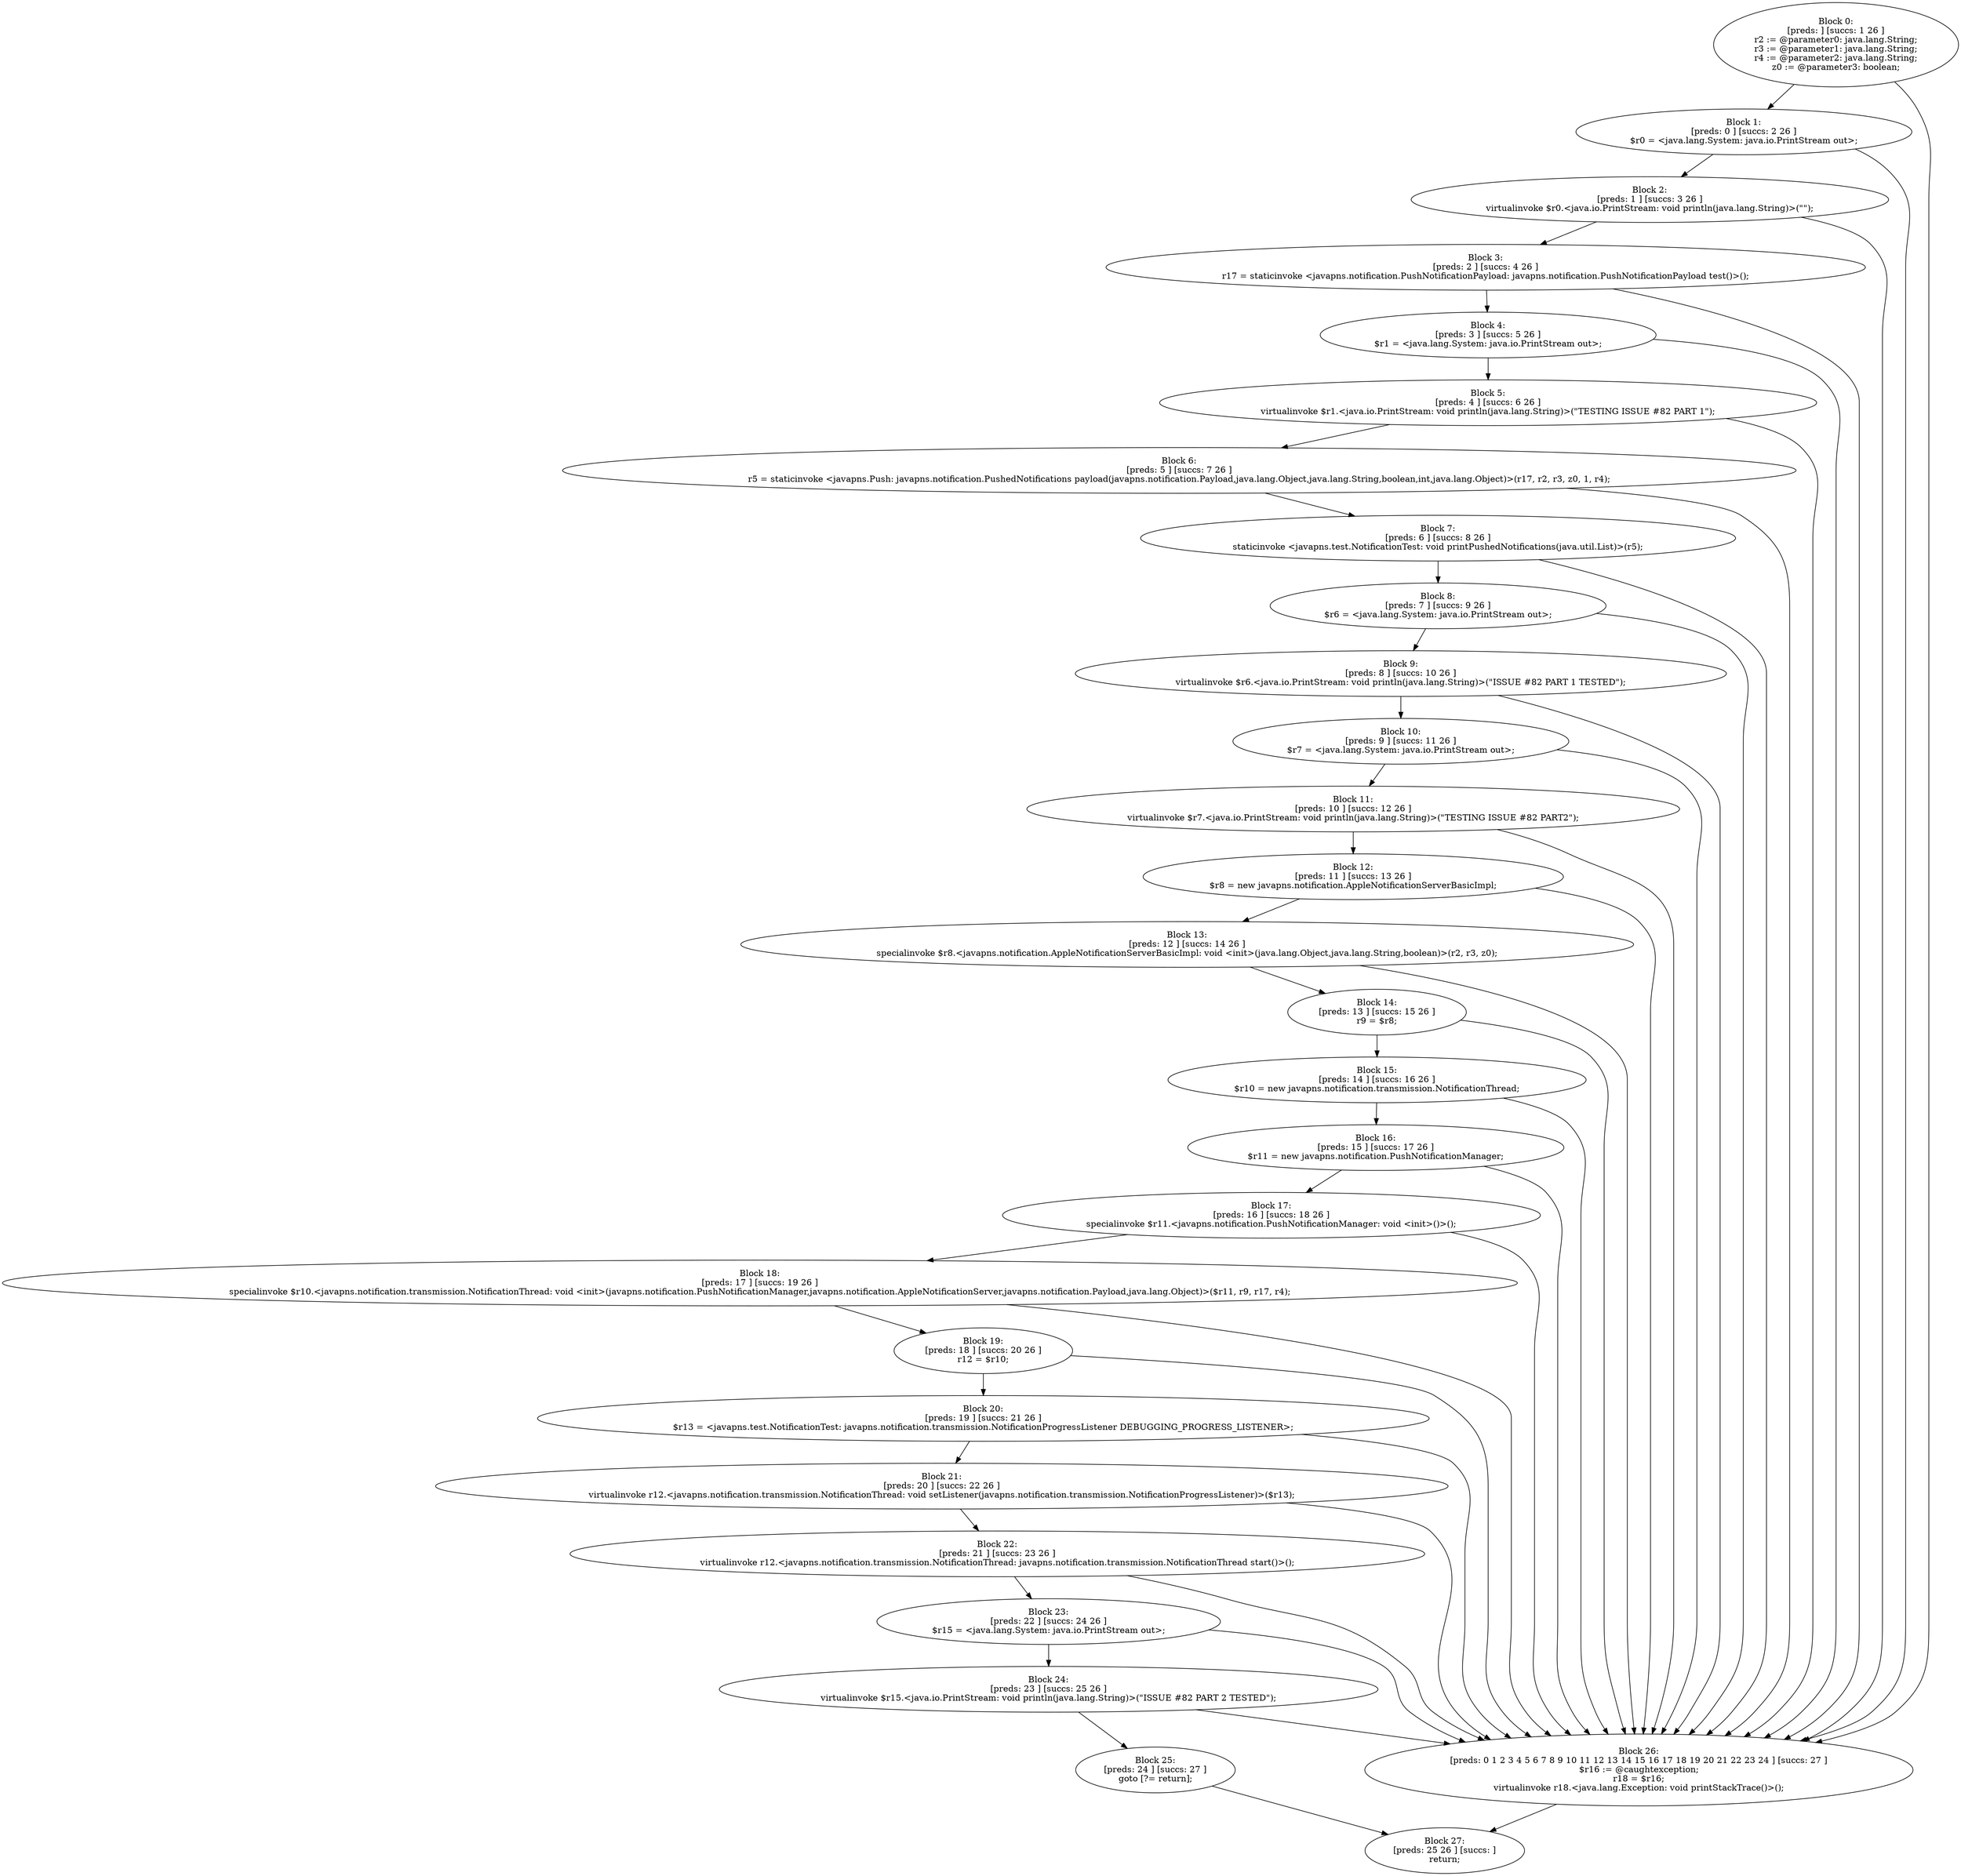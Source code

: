 digraph "unitGraph" {
    "Block 0:
[preds: ] [succs: 1 26 ]
r2 := @parameter0: java.lang.String;
r3 := @parameter1: java.lang.String;
r4 := @parameter2: java.lang.String;
z0 := @parameter3: boolean;
"
    "Block 1:
[preds: 0 ] [succs: 2 26 ]
$r0 = <java.lang.System: java.io.PrintStream out>;
"
    "Block 2:
[preds: 1 ] [succs: 3 26 ]
virtualinvoke $r0.<java.io.PrintStream: void println(java.lang.String)>(\"\");
"
    "Block 3:
[preds: 2 ] [succs: 4 26 ]
r17 = staticinvoke <javapns.notification.PushNotificationPayload: javapns.notification.PushNotificationPayload test()>();
"
    "Block 4:
[preds: 3 ] [succs: 5 26 ]
$r1 = <java.lang.System: java.io.PrintStream out>;
"
    "Block 5:
[preds: 4 ] [succs: 6 26 ]
virtualinvoke $r1.<java.io.PrintStream: void println(java.lang.String)>(\"TESTING ISSUE #82 PART 1\");
"
    "Block 6:
[preds: 5 ] [succs: 7 26 ]
r5 = staticinvoke <javapns.Push: javapns.notification.PushedNotifications payload(javapns.notification.Payload,java.lang.Object,java.lang.String,boolean,int,java.lang.Object)>(r17, r2, r3, z0, 1, r4);
"
    "Block 7:
[preds: 6 ] [succs: 8 26 ]
staticinvoke <javapns.test.NotificationTest: void printPushedNotifications(java.util.List)>(r5);
"
    "Block 8:
[preds: 7 ] [succs: 9 26 ]
$r6 = <java.lang.System: java.io.PrintStream out>;
"
    "Block 9:
[preds: 8 ] [succs: 10 26 ]
virtualinvoke $r6.<java.io.PrintStream: void println(java.lang.String)>(\"ISSUE #82 PART 1 TESTED\");
"
    "Block 10:
[preds: 9 ] [succs: 11 26 ]
$r7 = <java.lang.System: java.io.PrintStream out>;
"
    "Block 11:
[preds: 10 ] [succs: 12 26 ]
virtualinvoke $r7.<java.io.PrintStream: void println(java.lang.String)>(\"TESTING ISSUE #82 PART2\");
"
    "Block 12:
[preds: 11 ] [succs: 13 26 ]
$r8 = new javapns.notification.AppleNotificationServerBasicImpl;
"
    "Block 13:
[preds: 12 ] [succs: 14 26 ]
specialinvoke $r8.<javapns.notification.AppleNotificationServerBasicImpl: void <init>(java.lang.Object,java.lang.String,boolean)>(r2, r3, z0);
"
    "Block 14:
[preds: 13 ] [succs: 15 26 ]
r9 = $r8;
"
    "Block 15:
[preds: 14 ] [succs: 16 26 ]
$r10 = new javapns.notification.transmission.NotificationThread;
"
    "Block 16:
[preds: 15 ] [succs: 17 26 ]
$r11 = new javapns.notification.PushNotificationManager;
"
    "Block 17:
[preds: 16 ] [succs: 18 26 ]
specialinvoke $r11.<javapns.notification.PushNotificationManager: void <init>()>();
"
    "Block 18:
[preds: 17 ] [succs: 19 26 ]
specialinvoke $r10.<javapns.notification.transmission.NotificationThread: void <init>(javapns.notification.PushNotificationManager,javapns.notification.AppleNotificationServer,javapns.notification.Payload,java.lang.Object)>($r11, r9, r17, r4);
"
    "Block 19:
[preds: 18 ] [succs: 20 26 ]
r12 = $r10;
"
    "Block 20:
[preds: 19 ] [succs: 21 26 ]
$r13 = <javapns.test.NotificationTest: javapns.notification.transmission.NotificationProgressListener DEBUGGING_PROGRESS_LISTENER>;
"
    "Block 21:
[preds: 20 ] [succs: 22 26 ]
virtualinvoke r12.<javapns.notification.transmission.NotificationThread: void setListener(javapns.notification.transmission.NotificationProgressListener)>($r13);
"
    "Block 22:
[preds: 21 ] [succs: 23 26 ]
virtualinvoke r12.<javapns.notification.transmission.NotificationThread: javapns.notification.transmission.NotificationThread start()>();
"
    "Block 23:
[preds: 22 ] [succs: 24 26 ]
$r15 = <java.lang.System: java.io.PrintStream out>;
"
    "Block 24:
[preds: 23 ] [succs: 25 26 ]
virtualinvoke $r15.<java.io.PrintStream: void println(java.lang.String)>(\"ISSUE #82 PART 2 TESTED\");
"
    "Block 25:
[preds: 24 ] [succs: 27 ]
goto [?= return];
"
    "Block 26:
[preds: 0 1 2 3 4 5 6 7 8 9 10 11 12 13 14 15 16 17 18 19 20 21 22 23 24 ] [succs: 27 ]
$r16 := @caughtexception;
r18 = $r16;
virtualinvoke r18.<java.lang.Exception: void printStackTrace()>();
"
    "Block 27:
[preds: 25 26 ] [succs: ]
return;
"
    "Block 0:
[preds: ] [succs: 1 26 ]
r2 := @parameter0: java.lang.String;
r3 := @parameter1: java.lang.String;
r4 := @parameter2: java.lang.String;
z0 := @parameter3: boolean;
"->"Block 1:
[preds: 0 ] [succs: 2 26 ]
$r0 = <java.lang.System: java.io.PrintStream out>;
";
    "Block 0:
[preds: ] [succs: 1 26 ]
r2 := @parameter0: java.lang.String;
r3 := @parameter1: java.lang.String;
r4 := @parameter2: java.lang.String;
z0 := @parameter3: boolean;
"->"Block 26:
[preds: 0 1 2 3 4 5 6 7 8 9 10 11 12 13 14 15 16 17 18 19 20 21 22 23 24 ] [succs: 27 ]
$r16 := @caughtexception;
r18 = $r16;
virtualinvoke r18.<java.lang.Exception: void printStackTrace()>();
";
    "Block 1:
[preds: 0 ] [succs: 2 26 ]
$r0 = <java.lang.System: java.io.PrintStream out>;
"->"Block 2:
[preds: 1 ] [succs: 3 26 ]
virtualinvoke $r0.<java.io.PrintStream: void println(java.lang.String)>(\"\");
";
    "Block 1:
[preds: 0 ] [succs: 2 26 ]
$r0 = <java.lang.System: java.io.PrintStream out>;
"->"Block 26:
[preds: 0 1 2 3 4 5 6 7 8 9 10 11 12 13 14 15 16 17 18 19 20 21 22 23 24 ] [succs: 27 ]
$r16 := @caughtexception;
r18 = $r16;
virtualinvoke r18.<java.lang.Exception: void printStackTrace()>();
";
    "Block 2:
[preds: 1 ] [succs: 3 26 ]
virtualinvoke $r0.<java.io.PrintStream: void println(java.lang.String)>(\"\");
"->"Block 3:
[preds: 2 ] [succs: 4 26 ]
r17 = staticinvoke <javapns.notification.PushNotificationPayload: javapns.notification.PushNotificationPayload test()>();
";
    "Block 2:
[preds: 1 ] [succs: 3 26 ]
virtualinvoke $r0.<java.io.PrintStream: void println(java.lang.String)>(\"\");
"->"Block 26:
[preds: 0 1 2 3 4 5 6 7 8 9 10 11 12 13 14 15 16 17 18 19 20 21 22 23 24 ] [succs: 27 ]
$r16 := @caughtexception;
r18 = $r16;
virtualinvoke r18.<java.lang.Exception: void printStackTrace()>();
";
    "Block 3:
[preds: 2 ] [succs: 4 26 ]
r17 = staticinvoke <javapns.notification.PushNotificationPayload: javapns.notification.PushNotificationPayload test()>();
"->"Block 4:
[preds: 3 ] [succs: 5 26 ]
$r1 = <java.lang.System: java.io.PrintStream out>;
";
    "Block 3:
[preds: 2 ] [succs: 4 26 ]
r17 = staticinvoke <javapns.notification.PushNotificationPayload: javapns.notification.PushNotificationPayload test()>();
"->"Block 26:
[preds: 0 1 2 3 4 5 6 7 8 9 10 11 12 13 14 15 16 17 18 19 20 21 22 23 24 ] [succs: 27 ]
$r16 := @caughtexception;
r18 = $r16;
virtualinvoke r18.<java.lang.Exception: void printStackTrace()>();
";
    "Block 4:
[preds: 3 ] [succs: 5 26 ]
$r1 = <java.lang.System: java.io.PrintStream out>;
"->"Block 5:
[preds: 4 ] [succs: 6 26 ]
virtualinvoke $r1.<java.io.PrintStream: void println(java.lang.String)>(\"TESTING ISSUE #82 PART 1\");
";
    "Block 4:
[preds: 3 ] [succs: 5 26 ]
$r1 = <java.lang.System: java.io.PrintStream out>;
"->"Block 26:
[preds: 0 1 2 3 4 5 6 7 8 9 10 11 12 13 14 15 16 17 18 19 20 21 22 23 24 ] [succs: 27 ]
$r16 := @caughtexception;
r18 = $r16;
virtualinvoke r18.<java.lang.Exception: void printStackTrace()>();
";
    "Block 5:
[preds: 4 ] [succs: 6 26 ]
virtualinvoke $r1.<java.io.PrintStream: void println(java.lang.String)>(\"TESTING ISSUE #82 PART 1\");
"->"Block 6:
[preds: 5 ] [succs: 7 26 ]
r5 = staticinvoke <javapns.Push: javapns.notification.PushedNotifications payload(javapns.notification.Payload,java.lang.Object,java.lang.String,boolean,int,java.lang.Object)>(r17, r2, r3, z0, 1, r4);
";
    "Block 5:
[preds: 4 ] [succs: 6 26 ]
virtualinvoke $r1.<java.io.PrintStream: void println(java.lang.String)>(\"TESTING ISSUE #82 PART 1\");
"->"Block 26:
[preds: 0 1 2 3 4 5 6 7 8 9 10 11 12 13 14 15 16 17 18 19 20 21 22 23 24 ] [succs: 27 ]
$r16 := @caughtexception;
r18 = $r16;
virtualinvoke r18.<java.lang.Exception: void printStackTrace()>();
";
    "Block 6:
[preds: 5 ] [succs: 7 26 ]
r5 = staticinvoke <javapns.Push: javapns.notification.PushedNotifications payload(javapns.notification.Payload,java.lang.Object,java.lang.String,boolean,int,java.lang.Object)>(r17, r2, r3, z0, 1, r4);
"->"Block 7:
[preds: 6 ] [succs: 8 26 ]
staticinvoke <javapns.test.NotificationTest: void printPushedNotifications(java.util.List)>(r5);
";
    "Block 6:
[preds: 5 ] [succs: 7 26 ]
r5 = staticinvoke <javapns.Push: javapns.notification.PushedNotifications payload(javapns.notification.Payload,java.lang.Object,java.lang.String,boolean,int,java.lang.Object)>(r17, r2, r3, z0, 1, r4);
"->"Block 26:
[preds: 0 1 2 3 4 5 6 7 8 9 10 11 12 13 14 15 16 17 18 19 20 21 22 23 24 ] [succs: 27 ]
$r16 := @caughtexception;
r18 = $r16;
virtualinvoke r18.<java.lang.Exception: void printStackTrace()>();
";
    "Block 7:
[preds: 6 ] [succs: 8 26 ]
staticinvoke <javapns.test.NotificationTest: void printPushedNotifications(java.util.List)>(r5);
"->"Block 8:
[preds: 7 ] [succs: 9 26 ]
$r6 = <java.lang.System: java.io.PrintStream out>;
";
    "Block 7:
[preds: 6 ] [succs: 8 26 ]
staticinvoke <javapns.test.NotificationTest: void printPushedNotifications(java.util.List)>(r5);
"->"Block 26:
[preds: 0 1 2 3 4 5 6 7 8 9 10 11 12 13 14 15 16 17 18 19 20 21 22 23 24 ] [succs: 27 ]
$r16 := @caughtexception;
r18 = $r16;
virtualinvoke r18.<java.lang.Exception: void printStackTrace()>();
";
    "Block 8:
[preds: 7 ] [succs: 9 26 ]
$r6 = <java.lang.System: java.io.PrintStream out>;
"->"Block 9:
[preds: 8 ] [succs: 10 26 ]
virtualinvoke $r6.<java.io.PrintStream: void println(java.lang.String)>(\"ISSUE #82 PART 1 TESTED\");
";
    "Block 8:
[preds: 7 ] [succs: 9 26 ]
$r6 = <java.lang.System: java.io.PrintStream out>;
"->"Block 26:
[preds: 0 1 2 3 4 5 6 7 8 9 10 11 12 13 14 15 16 17 18 19 20 21 22 23 24 ] [succs: 27 ]
$r16 := @caughtexception;
r18 = $r16;
virtualinvoke r18.<java.lang.Exception: void printStackTrace()>();
";
    "Block 9:
[preds: 8 ] [succs: 10 26 ]
virtualinvoke $r6.<java.io.PrintStream: void println(java.lang.String)>(\"ISSUE #82 PART 1 TESTED\");
"->"Block 10:
[preds: 9 ] [succs: 11 26 ]
$r7 = <java.lang.System: java.io.PrintStream out>;
";
    "Block 9:
[preds: 8 ] [succs: 10 26 ]
virtualinvoke $r6.<java.io.PrintStream: void println(java.lang.String)>(\"ISSUE #82 PART 1 TESTED\");
"->"Block 26:
[preds: 0 1 2 3 4 5 6 7 8 9 10 11 12 13 14 15 16 17 18 19 20 21 22 23 24 ] [succs: 27 ]
$r16 := @caughtexception;
r18 = $r16;
virtualinvoke r18.<java.lang.Exception: void printStackTrace()>();
";
    "Block 10:
[preds: 9 ] [succs: 11 26 ]
$r7 = <java.lang.System: java.io.PrintStream out>;
"->"Block 11:
[preds: 10 ] [succs: 12 26 ]
virtualinvoke $r7.<java.io.PrintStream: void println(java.lang.String)>(\"TESTING ISSUE #82 PART2\");
";
    "Block 10:
[preds: 9 ] [succs: 11 26 ]
$r7 = <java.lang.System: java.io.PrintStream out>;
"->"Block 26:
[preds: 0 1 2 3 4 5 6 7 8 9 10 11 12 13 14 15 16 17 18 19 20 21 22 23 24 ] [succs: 27 ]
$r16 := @caughtexception;
r18 = $r16;
virtualinvoke r18.<java.lang.Exception: void printStackTrace()>();
";
    "Block 11:
[preds: 10 ] [succs: 12 26 ]
virtualinvoke $r7.<java.io.PrintStream: void println(java.lang.String)>(\"TESTING ISSUE #82 PART2\");
"->"Block 12:
[preds: 11 ] [succs: 13 26 ]
$r8 = new javapns.notification.AppleNotificationServerBasicImpl;
";
    "Block 11:
[preds: 10 ] [succs: 12 26 ]
virtualinvoke $r7.<java.io.PrintStream: void println(java.lang.String)>(\"TESTING ISSUE #82 PART2\");
"->"Block 26:
[preds: 0 1 2 3 4 5 6 7 8 9 10 11 12 13 14 15 16 17 18 19 20 21 22 23 24 ] [succs: 27 ]
$r16 := @caughtexception;
r18 = $r16;
virtualinvoke r18.<java.lang.Exception: void printStackTrace()>();
";
    "Block 12:
[preds: 11 ] [succs: 13 26 ]
$r8 = new javapns.notification.AppleNotificationServerBasicImpl;
"->"Block 13:
[preds: 12 ] [succs: 14 26 ]
specialinvoke $r8.<javapns.notification.AppleNotificationServerBasicImpl: void <init>(java.lang.Object,java.lang.String,boolean)>(r2, r3, z0);
";
    "Block 12:
[preds: 11 ] [succs: 13 26 ]
$r8 = new javapns.notification.AppleNotificationServerBasicImpl;
"->"Block 26:
[preds: 0 1 2 3 4 5 6 7 8 9 10 11 12 13 14 15 16 17 18 19 20 21 22 23 24 ] [succs: 27 ]
$r16 := @caughtexception;
r18 = $r16;
virtualinvoke r18.<java.lang.Exception: void printStackTrace()>();
";
    "Block 13:
[preds: 12 ] [succs: 14 26 ]
specialinvoke $r8.<javapns.notification.AppleNotificationServerBasicImpl: void <init>(java.lang.Object,java.lang.String,boolean)>(r2, r3, z0);
"->"Block 14:
[preds: 13 ] [succs: 15 26 ]
r9 = $r8;
";
    "Block 13:
[preds: 12 ] [succs: 14 26 ]
specialinvoke $r8.<javapns.notification.AppleNotificationServerBasicImpl: void <init>(java.lang.Object,java.lang.String,boolean)>(r2, r3, z0);
"->"Block 26:
[preds: 0 1 2 3 4 5 6 7 8 9 10 11 12 13 14 15 16 17 18 19 20 21 22 23 24 ] [succs: 27 ]
$r16 := @caughtexception;
r18 = $r16;
virtualinvoke r18.<java.lang.Exception: void printStackTrace()>();
";
    "Block 14:
[preds: 13 ] [succs: 15 26 ]
r9 = $r8;
"->"Block 15:
[preds: 14 ] [succs: 16 26 ]
$r10 = new javapns.notification.transmission.NotificationThread;
";
    "Block 14:
[preds: 13 ] [succs: 15 26 ]
r9 = $r8;
"->"Block 26:
[preds: 0 1 2 3 4 5 6 7 8 9 10 11 12 13 14 15 16 17 18 19 20 21 22 23 24 ] [succs: 27 ]
$r16 := @caughtexception;
r18 = $r16;
virtualinvoke r18.<java.lang.Exception: void printStackTrace()>();
";
    "Block 15:
[preds: 14 ] [succs: 16 26 ]
$r10 = new javapns.notification.transmission.NotificationThread;
"->"Block 16:
[preds: 15 ] [succs: 17 26 ]
$r11 = new javapns.notification.PushNotificationManager;
";
    "Block 15:
[preds: 14 ] [succs: 16 26 ]
$r10 = new javapns.notification.transmission.NotificationThread;
"->"Block 26:
[preds: 0 1 2 3 4 5 6 7 8 9 10 11 12 13 14 15 16 17 18 19 20 21 22 23 24 ] [succs: 27 ]
$r16 := @caughtexception;
r18 = $r16;
virtualinvoke r18.<java.lang.Exception: void printStackTrace()>();
";
    "Block 16:
[preds: 15 ] [succs: 17 26 ]
$r11 = new javapns.notification.PushNotificationManager;
"->"Block 17:
[preds: 16 ] [succs: 18 26 ]
specialinvoke $r11.<javapns.notification.PushNotificationManager: void <init>()>();
";
    "Block 16:
[preds: 15 ] [succs: 17 26 ]
$r11 = new javapns.notification.PushNotificationManager;
"->"Block 26:
[preds: 0 1 2 3 4 5 6 7 8 9 10 11 12 13 14 15 16 17 18 19 20 21 22 23 24 ] [succs: 27 ]
$r16 := @caughtexception;
r18 = $r16;
virtualinvoke r18.<java.lang.Exception: void printStackTrace()>();
";
    "Block 17:
[preds: 16 ] [succs: 18 26 ]
specialinvoke $r11.<javapns.notification.PushNotificationManager: void <init>()>();
"->"Block 18:
[preds: 17 ] [succs: 19 26 ]
specialinvoke $r10.<javapns.notification.transmission.NotificationThread: void <init>(javapns.notification.PushNotificationManager,javapns.notification.AppleNotificationServer,javapns.notification.Payload,java.lang.Object)>($r11, r9, r17, r4);
";
    "Block 17:
[preds: 16 ] [succs: 18 26 ]
specialinvoke $r11.<javapns.notification.PushNotificationManager: void <init>()>();
"->"Block 26:
[preds: 0 1 2 3 4 5 6 7 8 9 10 11 12 13 14 15 16 17 18 19 20 21 22 23 24 ] [succs: 27 ]
$r16 := @caughtexception;
r18 = $r16;
virtualinvoke r18.<java.lang.Exception: void printStackTrace()>();
";
    "Block 18:
[preds: 17 ] [succs: 19 26 ]
specialinvoke $r10.<javapns.notification.transmission.NotificationThread: void <init>(javapns.notification.PushNotificationManager,javapns.notification.AppleNotificationServer,javapns.notification.Payload,java.lang.Object)>($r11, r9, r17, r4);
"->"Block 19:
[preds: 18 ] [succs: 20 26 ]
r12 = $r10;
";
    "Block 18:
[preds: 17 ] [succs: 19 26 ]
specialinvoke $r10.<javapns.notification.transmission.NotificationThread: void <init>(javapns.notification.PushNotificationManager,javapns.notification.AppleNotificationServer,javapns.notification.Payload,java.lang.Object)>($r11, r9, r17, r4);
"->"Block 26:
[preds: 0 1 2 3 4 5 6 7 8 9 10 11 12 13 14 15 16 17 18 19 20 21 22 23 24 ] [succs: 27 ]
$r16 := @caughtexception;
r18 = $r16;
virtualinvoke r18.<java.lang.Exception: void printStackTrace()>();
";
    "Block 19:
[preds: 18 ] [succs: 20 26 ]
r12 = $r10;
"->"Block 20:
[preds: 19 ] [succs: 21 26 ]
$r13 = <javapns.test.NotificationTest: javapns.notification.transmission.NotificationProgressListener DEBUGGING_PROGRESS_LISTENER>;
";
    "Block 19:
[preds: 18 ] [succs: 20 26 ]
r12 = $r10;
"->"Block 26:
[preds: 0 1 2 3 4 5 6 7 8 9 10 11 12 13 14 15 16 17 18 19 20 21 22 23 24 ] [succs: 27 ]
$r16 := @caughtexception;
r18 = $r16;
virtualinvoke r18.<java.lang.Exception: void printStackTrace()>();
";
    "Block 20:
[preds: 19 ] [succs: 21 26 ]
$r13 = <javapns.test.NotificationTest: javapns.notification.transmission.NotificationProgressListener DEBUGGING_PROGRESS_LISTENER>;
"->"Block 21:
[preds: 20 ] [succs: 22 26 ]
virtualinvoke r12.<javapns.notification.transmission.NotificationThread: void setListener(javapns.notification.transmission.NotificationProgressListener)>($r13);
";
    "Block 20:
[preds: 19 ] [succs: 21 26 ]
$r13 = <javapns.test.NotificationTest: javapns.notification.transmission.NotificationProgressListener DEBUGGING_PROGRESS_LISTENER>;
"->"Block 26:
[preds: 0 1 2 3 4 5 6 7 8 9 10 11 12 13 14 15 16 17 18 19 20 21 22 23 24 ] [succs: 27 ]
$r16 := @caughtexception;
r18 = $r16;
virtualinvoke r18.<java.lang.Exception: void printStackTrace()>();
";
    "Block 21:
[preds: 20 ] [succs: 22 26 ]
virtualinvoke r12.<javapns.notification.transmission.NotificationThread: void setListener(javapns.notification.transmission.NotificationProgressListener)>($r13);
"->"Block 22:
[preds: 21 ] [succs: 23 26 ]
virtualinvoke r12.<javapns.notification.transmission.NotificationThread: javapns.notification.transmission.NotificationThread start()>();
";
    "Block 21:
[preds: 20 ] [succs: 22 26 ]
virtualinvoke r12.<javapns.notification.transmission.NotificationThread: void setListener(javapns.notification.transmission.NotificationProgressListener)>($r13);
"->"Block 26:
[preds: 0 1 2 3 4 5 6 7 8 9 10 11 12 13 14 15 16 17 18 19 20 21 22 23 24 ] [succs: 27 ]
$r16 := @caughtexception;
r18 = $r16;
virtualinvoke r18.<java.lang.Exception: void printStackTrace()>();
";
    "Block 22:
[preds: 21 ] [succs: 23 26 ]
virtualinvoke r12.<javapns.notification.transmission.NotificationThread: javapns.notification.transmission.NotificationThread start()>();
"->"Block 23:
[preds: 22 ] [succs: 24 26 ]
$r15 = <java.lang.System: java.io.PrintStream out>;
";
    "Block 22:
[preds: 21 ] [succs: 23 26 ]
virtualinvoke r12.<javapns.notification.transmission.NotificationThread: javapns.notification.transmission.NotificationThread start()>();
"->"Block 26:
[preds: 0 1 2 3 4 5 6 7 8 9 10 11 12 13 14 15 16 17 18 19 20 21 22 23 24 ] [succs: 27 ]
$r16 := @caughtexception;
r18 = $r16;
virtualinvoke r18.<java.lang.Exception: void printStackTrace()>();
";
    "Block 23:
[preds: 22 ] [succs: 24 26 ]
$r15 = <java.lang.System: java.io.PrintStream out>;
"->"Block 24:
[preds: 23 ] [succs: 25 26 ]
virtualinvoke $r15.<java.io.PrintStream: void println(java.lang.String)>(\"ISSUE #82 PART 2 TESTED\");
";
    "Block 23:
[preds: 22 ] [succs: 24 26 ]
$r15 = <java.lang.System: java.io.PrintStream out>;
"->"Block 26:
[preds: 0 1 2 3 4 5 6 7 8 9 10 11 12 13 14 15 16 17 18 19 20 21 22 23 24 ] [succs: 27 ]
$r16 := @caughtexception;
r18 = $r16;
virtualinvoke r18.<java.lang.Exception: void printStackTrace()>();
";
    "Block 24:
[preds: 23 ] [succs: 25 26 ]
virtualinvoke $r15.<java.io.PrintStream: void println(java.lang.String)>(\"ISSUE #82 PART 2 TESTED\");
"->"Block 25:
[preds: 24 ] [succs: 27 ]
goto [?= return];
";
    "Block 24:
[preds: 23 ] [succs: 25 26 ]
virtualinvoke $r15.<java.io.PrintStream: void println(java.lang.String)>(\"ISSUE #82 PART 2 TESTED\");
"->"Block 26:
[preds: 0 1 2 3 4 5 6 7 8 9 10 11 12 13 14 15 16 17 18 19 20 21 22 23 24 ] [succs: 27 ]
$r16 := @caughtexception;
r18 = $r16;
virtualinvoke r18.<java.lang.Exception: void printStackTrace()>();
";
    "Block 25:
[preds: 24 ] [succs: 27 ]
goto [?= return];
"->"Block 27:
[preds: 25 26 ] [succs: ]
return;
";
    "Block 26:
[preds: 0 1 2 3 4 5 6 7 8 9 10 11 12 13 14 15 16 17 18 19 20 21 22 23 24 ] [succs: 27 ]
$r16 := @caughtexception;
r18 = $r16;
virtualinvoke r18.<java.lang.Exception: void printStackTrace()>();
"->"Block 27:
[preds: 25 26 ] [succs: ]
return;
";
}
